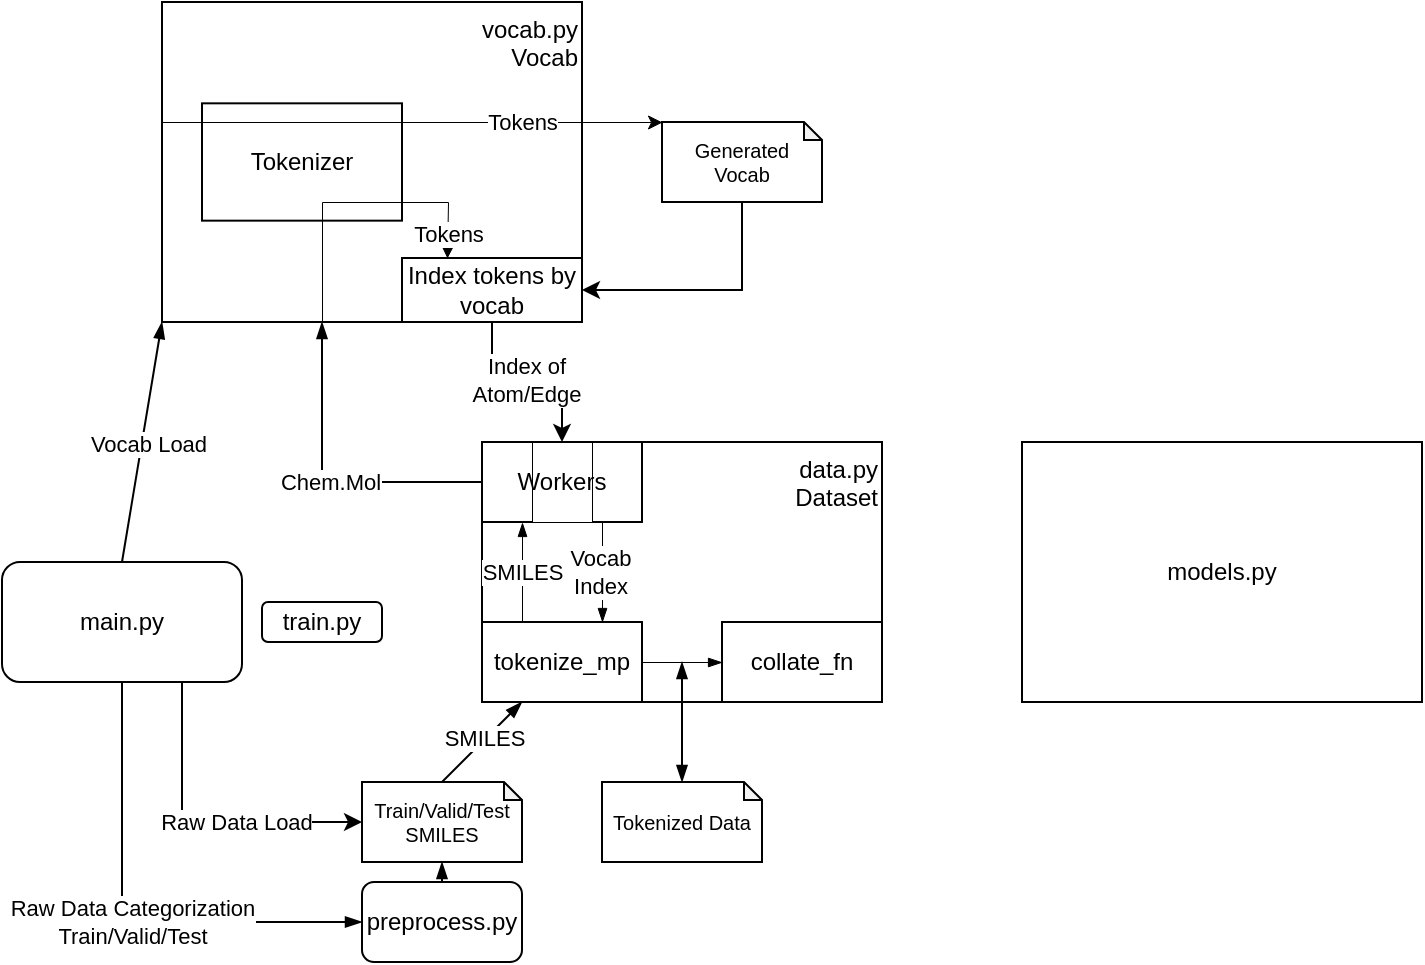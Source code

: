 <mxfile version="24.0.4" type="github">
  <diagram name="Page-1" id="P_324fa_6yjke-Muh9tB">
    <mxGraphModel dx="658" dy="426" grid="1" gridSize="10" guides="1" tooltips="1" connect="1" arrows="1" fold="1" page="1" pageScale="1" pageWidth="850" pageHeight="1100" math="0" shadow="0">
      <root>
        <mxCell id="0" />
        <mxCell id="1" parent="0" />
        <mxCell id="LlWjDGCFj3o7en6xaWXe-3" value="main.py" style="rounded=1;whiteSpace=wrap;html=1;" parent="1" vertex="1">
          <mxGeometry x="120" y="360" width="120" height="60" as="geometry" />
        </mxCell>
        <mxCell id="LlWjDGCFj3o7en6xaWXe-5" value="models.py" style="rounded=0;whiteSpace=wrap;html=1;" parent="1" vertex="1">
          <mxGeometry x="630" y="300" width="200" height="130" as="geometry" />
        </mxCell>
        <mxCell id="LlWjDGCFj3o7en6xaWXe-6" value="preprocess.py" style="rounded=1;whiteSpace=wrap;html=1;" parent="1" vertex="1">
          <mxGeometry x="300" y="520" width="80" height="40" as="geometry" />
        </mxCell>
        <mxCell id="LlWjDGCFj3o7en6xaWXe-7" value="train.py" style="rounded=1;whiteSpace=wrap;html=1;" parent="1" vertex="1">
          <mxGeometry x="250" y="380" width="60" height="20" as="geometry" />
        </mxCell>
        <mxCell id="LlWjDGCFj3o7en6xaWXe-9" value="" style="endArrow=blockThin;html=1;rounded=0;exitX=0.5;exitY=1;exitDx=0;exitDy=0;entryX=0;entryY=0.5;entryDx=0;entryDy=0;endFill=1;edgeStyle=elbowEdgeStyle;" parent="1" source="LlWjDGCFj3o7en6xaWXe-3" target="LlWjDGCFj3o7en6xaWXe-6" edge="1">
          <mxGeometry width="50" height="50" relative="1" as="geometry">
            <mxPoint x="220" y="460" as="sourcePoint" />
            <mxPoint x="270" y="410" as="targetPoint" />
            <Array as="points">
              <mxPoint x="180" y="480" />
            </Array>
          </mxGeometry>
        </mxCell>
        <mxCell id="LlWjDGCFj3o7en6xaWXe-10" value="&lt;div&gt;Raw Data Categorization&lt;/div&gt;&lt;div&gt;Train/Valid/Test&lt;br&gt;&lt;/div&gt;" style="edgeLabel;html=1;align=center;verticalAlign=middle;resizable=0;points=[];" parent="LlWjDGCFj3o7en6xaWXe-9" vertex="1" connectable="0">
          <mxGeometry x="0.039" relative="1" as="geometry">
            <mxPoint as="offset" />
          </mxGeometry>
        </mxCell>
        <mxCell id="LlWjDGCFj3o7en6xaWXe-11" value="" style="endArrow=blockThin;html=1;rounded=0;entryX=0;entryY=1;entryDx=0;entryDy=0;exitX=0.5;exitY=0;exitDx=0;exitDy=0;endFill=1;" parent="1" source="LlWjDGCFj3o7en6xaWXe-3" target="LlWjDGCFj3o7en6xaWXe-8" edge="1">
          <mxGeometry width="50" height="50" relative="1" as="geometry">
            <mxPoint x="170" y="300" as="sourcePoint" />
            <mxPoint x="230" y="310" as="targetPoint" />
          </mxGeometry>
        </mxCell>
        <mxCell id="LlWjDGCFj3o7en6xaWXe-12" value="Vocab Load" style="edgeLabel;html=1;align=center;verticalAlign=middle;resizable=0;points=[];" parent="LlWjDGCFj3o7en6xaWXe-11" vertex="1" connectable="0">
          <mxGeometry x="-0.002" y="-3" relative="1" as="geometry">
            <mxPoint as="offset" />
          </mxGeometry>
        </mxCell>
        <mxCell id="LlWjDGCFj3o7en6xaWXe-13" value="" style="endArrow=blockThin;html=1;rounded=0;exitX=0.5;exitY=0;exitDx=0;exitDy=0;entryX=0.5;entryY=1;entryDx=0;entryDy=0;entryPerimeter=0;endFill=1;" parent="1" source="LlWjDGCFj3o7en6xaWXe-6" target="LlWjDGCFj3o7en6xaWXe-15" edge="1">
          <mxGeometry width="50" height="50" relative="1" as="geometry">
            <mxPoint x="400" y="500" as="sourcePoint" />
            <mxPoint x="360" y="500" as="targetPoint" />
          </mxGeometry>
        </mxCell>
        <mxCell id="LlWjDGCFj3o7en6xaWXe-15" value="&lt;div style=&quot;font-size: 10px;&quot;&gt;&lt;font style=&quot;font-size: 10px;&quot;&gt;Train/Valid/Test&lt;br style=&quot;font-size: 10px;&quot;&gt;&lt;/font&gt;&lt;/div&gt;&lt;div style=&quot;font-size: 10px;&quot;&gt;&lt;font style=&quot;font-size: 10px;&quot;&gt;SMILES&lt;/font&gt;&lt;/div&gt;" style="shape=note;whiteSpace=wrap;html=1;backgroundOutline=1;darkOpacity=0.05;size=9;fontSize=10;" parent="1" vertex="1">
          <mxGeometry x="300" y="470" width="80" height="40" as="geometry" />
        </mxCell>
        <mxCell id="LlWjDGCFj3o7en6xaWXe-23" style="rounded=0;orthogonalLoop=1;jettySize=auto;html=1;exitX=0.5;exitY=0;exitDx=0;exitDy=0;exitPerimeter=0;entryX=0.25;entryY=1;entryDx=0;entryDy=0;endArrow=blockThin;endFill=1;" parent="1" source="LlWjDGCFj3o7en6xaWXe-15" target="LlWjDGCFj3o7en6xaWXe-27" edge="1">
          <mxGeometry relative="1" as="geometry" />
        </mxCell>
        <mxCell id="F4dPGGiIWAzUhIJDrd0Z-24" value="SMILES" style="edgeLabel;html=1;align=center;verticalAlign=middle;resizable=0;points=[];" vertex="1" connectable="0" parent="LlWjDGCFj3o7en6xaWXe-23">
          <mxGeometry x="0.079" y="1" relative="1" as="geometry">
            <mxPoint as="offset" />
          </mxGeometry>
        </mxCell>
        <mxCell id="J6uo8NXID0gWZEXgctfa-1" style="rounded=0;orthogonalLoop=1;jettySize=auto;html=1;endArrow=blockThin;endFill=1;startArrow=none;startFill=0;exitX=0;exitY=0.5;exitDx=0;exitDy=0;edgeStyle=elbowEdgeStyle;elbow=vertical;" parent="1" edge="1">
          <mxGeometry relative="1" as="geometry">
            <mxPoint x="360" y="320" as="sourcePoint" />
            <mxPoint x="280" y="240" as="targetPoint" />
            <Array as="points">
              <mxPoint x="310" y="320" />
            </Array>
          </mxGeometry>
        </mxCell>
        <mxCell id="F4dPGGiIWAzUhIJDrd0Z-39" value="Chem.Mol" style="edgeLabel;html=1;align=center;verticalAlign=middle;resizable=0;points=[];" vertex="1" connectable="0" parent="J6uo8NXID0gWZEXgctfa-1">
          <mxGeometry x="-0.623" relative="1" as="geometry">
            <mxPoint x="-46" as="offset" />
          </mxGeometry>
        </mxCell>
        <mxCell id="F4dPGGiIWAzUhIJDrd0Z-12" value="&lt;div style=&quot;font-size: 10px;&quot;&gt;Tokenized Data&lt;/div&gt;" style="shape=note;whiteSpace=wrap;html=1;backgroundOutline=1;darkOpacity=0.05;size=9;fontSize=10;" vertex="1" parent="1">
          <mxGeometry x="420" y="470" width="80" height="40" as="geometry" />
        </mxCell>
        <mxCell id="F4dPGGiIWAzUhIJDrd0Z-18" value="" style="group" vertex="1" connectable="0" parent="1">
          <mxGeometry x="360" y="300" width="200" height="130" as="geometry" />
        </mxCell>
        <mxCell id="LlWjDGCFj3o7en6xaWXe-4" value="data.py&lt;div&gt;Dataset&lt;/div&gt;" style="rounded=0;whiteSpace=wrap;html=1;horizontal=1;verticalAlign=top;glass=0;shadow=0;textShadow=0;align=right;" parent="F4dPGGiIWAzUhIJDrd0Z-18" vertex="1">
          <mxGeometry width="200" height="130" as="geometry" />
        </mxCell>
        <mxCell id="F4dPGGiIWAzUhIJDrd0Z-16" style="rounded=0;orthogonalLoop=1;jettySize=auto;html=1;exitX=1;exitY=0.5;exitDx=0;exitDy=0;entryX=0;entryY=0.5;entryDx=0;entryDy=0;endArrow=blockThin;endFill=1;strokeWidth=0.5;" edge="1" parent="F4dPGGiIWAzUhIJDrd0Z-18" source="LlWjDGCFj3o7en6xaWXe-27" target="F4dPGGiIWAzUhIJDrd0Z-15">
          <mxGeometry relative="1" as="geometry" />
        </mxCell>
        <mxCell id="LlWjDGCFj3o7en6xaWXe-27" value="tokenize_mp" style="rounded=0;whiteSpace=wrap;html=1;" parent="F4dPGGiIWAzUhIJDrd0Z-18" vertex="1">
          <mxGeometry y="90" width="80" height="40" as="geometry" />
        </mxCell>
        <mxCell id="J6uo8NXID0gWZEXgctfa-9" value="" style="endArrow=blockThin;html=1;rounded=0;exitX=0.25;exitY=0;exitDx=0;exitDy=0;entryX=0.25;entryY=1;entryDx=0;entryDy=0;endFill=1;strokeWidth=0.5;" parent="F4dPGGiIWAzUhIJDrd0Z-18" source="LlWjDGCFj3o7en6xaWXe-27" edge="1">
          <mxGeometry width="50" height="50" relative="1" as="geometry">
            <mxPoint x="30" y="80" as="sourcePoint" />
            <mxPoint x="20" y="40" as="targetPoint" />
          </mxGeometry>
        </mxCell>
        <mxCell id="F4dPGGiIWAzUhIJDrd0Z-25" value="SMILES" style="edgeLabel;html=1;align=center;verticalAlign=middle;resizable=0;points=[];" vertex="1" connectable="0" parent="J6uo8NXID0gWZEXgctfa-9">
          <mxGeometry x="0.012" relative="1" as="geometry">
            <mxPoint as="offset" />
          </mxGeometry>
        </mxCell>
        <mxCell id="J6uo8NXID0gWZEXgctfa-11" value="" style="endArrow=blockThin;html=1;rounded=0;exitX=0.75;exitY=1;exitDx=0;exitDy=0;entryX=0.75;entryY=0;entryDx=0;entryDy=0;endFill=1;strokeWidth=0.5;" parent="F4dPGGiIWAzUhIJDrd0Z-18" target="LlWjDGCFj3o7en6xaWXe-27" edge="1">
          <mxGeometry width="50" height="50" relative="1" as="geometry">
            <mxPoint x="60" y="40" as="sourcePoint" />
            <mxPoint x="60" y="90" as="targetPoint" />
          </mxGeometry>
        </mxCell>
        <mxCell id="F4dPGGiIWAzUhIJDrd0Z-35" value="Vocab&lt;div&gt;Index&lt;/div&gt;" style="edgeLabel;html=1;align=center;verticalAlign=middle;resizable=0;points=[];" vertex="1" connectable="0" parent="J6uo8NXID0gWZEXgctfa-11">
          <mxGeometry y="-1" relative="1" as="geometry">
            <mxPoint as="offset" />
          </mxGeometry>
        </mxCell>
        <mxCell id="F4dPGGiIWAzUhIJDrd0Z-15" value="collate_fn" style="rounded=0;whiteSpace=wrap;html=1;" vertex="1" parent="F4dPGGiIWAzUhIJDrd0Z-18">
          <mxGeometry x="120" y="90" width="80" height="40" as="geometry" />
        </mxCell>
        <mxCell id="F4dPGGiIWAzUhIJDrd0Z-36" value="" style="rounded=0;whiteSpace=wrap;html=1;" vertex="1" parent="F4dPGGiIWAzUhIJDrd0Z-18">
          <mxGeometry width="80" height="40" as="geometry" />
        </mxCell>
        <mxCell id="F4dPGGiIWAzUhIJDrd0Z-37" value="Workers" style="rounded=0;whiteSpace=wrap;html=1;strokeWidth=0.5;" vertex="1" parent="F4dPGGiIWAzUhIJDrd0Z-18">
          <mxGeometry x="25" width="30" height="40" as="geometry" />
        </mxCell>
        <mxCell id="F4dPGGiIWAzUhIJDrd0Z-14" style="rounded=0;orthogonalLoop=1;jettySize=auto;html=1;entryX=0.5;entryY=0;entryDx=0;entryDy=0;entryPerimeter=0;startArrow=blockThin;startFill=1;endArrow=blockThin;endFill=1;" edge="1" parent="1" target="F4dPGGiIWAzUhIJDrd0Z-12">
          <mxGeometry relative="1" as="geometry">
            <mxPoint x="460" y="410" as="sourcePoint" />
          </mxGeometry>
        </mxCell>
        <mxCell id="F4dPGGiIWAzUhIJDrd0Z-21" value="&lt;div style=&quot;font-size: 10px;&quot;&gt;Generated&lt;/div&gt;&lt;div style=&quot;font-size: 10px;&quot;&gt;Vocab&lt;/div&gt;" style="shape=note;whiteSpace=wrap;html=1;backgroundOutline=1;darkOpacity=0.05;size=9;fontSize=10;" vertex="1" parent="1">
          <mxGeometry x="450" y="140" width="80" height="40" as="geometry" />
        </mxCell>
        <mxCell id="F4dPGGiIWAzUhIJDrd0Z-22" style="edgeStyle=orthogonalEdgeStyle;rounded=0;orthogonalLoop=1;jettySize=auto;html=1;exitX=0.75;exitY=1;exitDx=0;exitDy=0;entryX=0;entryY=0.5;entryDx=0;entryDy=0;entryPerimeter=0;" edge="1" parent="1" source="LlWjDGCFj3o7en6xaWXe-3" target="LlWjDGCFj3o7en6xaWXe-15">
          <mxGeometry relative="1" as="geometry" />
        </mxCell>
        <mxCell id="F4dPGGiIWAzUhIJDrd0Z-23" value="Raw Data Load" style="edgeLabel;html=1;align=center;verticalAlign=middle;resizable=0;points=[];" vertex="1" connectable="0" parent="F4dPGGiIWAzUhIJDrd0Z-22">
          <mxGeometry x="0.206" relative="1" as="geometry">
            <mxPoint as="offset" />
          </mxGeometry>
        </mxCell>
        <mxCell id="F4dPGGiIWAzUhIJDrd0Z-46" value="" style="group" vertex="1" connectable="0" parent="1">
          <mxGeometry x="200" y="80" width="210" height="160" as="geometry" />
        </mxCell>
        <mxCell id="LlWjDGCFj3o7en6xaWXe-8" value="vocab.py&lt;div&gt;Vocab&lt;/div&gt;" style="rounded=0;whiteSpace=wrap;html=1;align=right;verticalAlign=top;" parent="F4dPGGiIWAzUhIJDrd0Z-46" vertex="1">
          <mxGeometry width="210" height="160" as="geometry" />
        </mxCell>
        <mxCell id="F4dPGGiIWAzUhIJDrd0Z-41" value="Tokenizer" style="rounded=0;whiteSpace=wrap;html=1;" vertex="1" parent="F4dPGGiIWAzUhIJDrd0Z-46">
          <mxGeometry x="20" y="50.667" width="100" height="58.667" as="geometry" />
        </mxCell>
        <mxCell id="F4dPGGiIWAzUhIJDrd0Z-43" value="Index tokens by vocab" style="rounded=0;whiteSpace=wrap;html=1;" vertex="1" parent="F4dPGGiIWAzUhIJDrd0Z-46">
          <mxGeometry x="120" y="128" width="90" height="32" as="geometry" />
        </mxCell>
        <mxCell id="F4dPGGiIWAzUhIJDrd0Z-45" value="" style="endArrow=classic;html=1;rounded=0;entryX=0;entryY=0;entryDx=0;entryDy=0;entryPerimeter=0;strokeWidth=0.5;" edge="1" parent="F4dPGGiIWAzUhIJDrd0Z-46">
          <mxGeometry width="50" height="50" relative="1" as="geometry">
            <mxPoint y="60" as="sourcePoint" />
            <mxPoint x="250" y="60" as="targetPoint" />
          </mxGeometry>
        </mxCell>
        <mxCell id="F4dPGGiIWAzUhIJDrd0Z-55" value="Tokens" style="edgeLabel;html=1;align=center;verticalAlign=middle;resizable=0;points=[];" vertex="1" connectable="0" parent="F4dPGGiIWAzUhIJDrd0Z-45">
          <mxGeometry x="0.437" relative="1" as="geometry">
            <mxPoint as="offset" />
          </mxGeometry>
        </mxCell>
        <mxCell id="F4dPGGiIWAzUhIJDrd0Z-51" value="" style="endArrow=classic;html=1;rounded=0;exitX=0.381;exitY=0.999;exitDx=0;exitDy=0;exitPerimeter=0;entryX=0.25;entryY=0;entryDx=0;entryDy=0;strokeWidth=0.5;" edge="1" parent="F4dPGGiIWAzUhIJDrd0Z-46" source="LlWjDGCFj3o7en6xaWXe-8" target="F4dPGGiIWAzUhIJDrd0Z-43">
          <mxGeometry width="50" height="50" relative="1" as="geometry">
            <mxPoint x="90" y="140" as="sourcePoint" />
            <mxPoint x="140" y="90" as="targetPoint" />
            <Array as="points">
              <mxPoint x="80" y="100" />
              <mxPoint x="143" y="100" />
            </Array>
          </mxGeometry>
        </mxCell>
        <mxCell id="F4dPGGiIWAzUhIJDrd0Z-53" value="Tokens" style="edgeLabel;html=1;align=center;verticalAlign=middle;resizable=0;points=[];" vertex="1" connectable="0" parent="F4dPGGiIWAzUhIJDrd0Z-51">
          <mxGeometry x="0.84" relative="1" as="geometry">
            <mxPoint as="offset" />
          </mxGeometry>
        </mxCell>
        <mxCell id="F4dPGGiIWAzUhIJDrd0Z-49" style="edgeStyle=orthogonalEdgeStyle;rounded=0;orthogonalLoop=1;jettySize=auto;html=1;exitX=0.5;exitY=1;exitDx=0;exitDy=0;entryX=1;entryY=0.5;entryDx=0;entryDy=0;exitPerimeter=0;" edge="1" parent="1" source="F4dPGGiIWAzUhIJDrd0Z-21" target="F4dPGGiIWAzUhIJDrd0Z-43">
          <mxGeometry relative="1" as="geometry" />
        </mxCell>
        <mxCell id="F4dPGGiIWAzUhIJDrd0Z-57" style="edgeStyle=orthogonalEdgeStyle;rounded=0;orthogonalLoop=1;jettySize=auto;html=1;entryX=0.5;entryY=0;entryDx=0;entryDy=0;" edge="1" parent="1" source="F4dPGGiIWAzUhIJDrd0Z-43" target="F4dPGGiIWAzUhIJDrd0Z-37">
          <mxGeometry relative="1" as="geometry" />
        </mxCell>
        <mxCell id="F4dPGGiIWAzUhIJDrd0Z-58" value="Index of&lt;div&gt;Atom/Edge&lt;/div&gt;" style="edgeLabel;html=1;align=center;verticalAlign=middle;resizable=0;points=[];" vertex="1" connectable="0" parent="F4dPGGiIWAzUhIJDrd0Z-57">
          <mxGeometry x="-0.018" y="1" relative="1" as="geometry">
            <mxPoint as="offset" />
          </mxGeometry>
        </mxCell>
      </root>
    </mxGraphModel>
  </diagram>
</mxfile>
